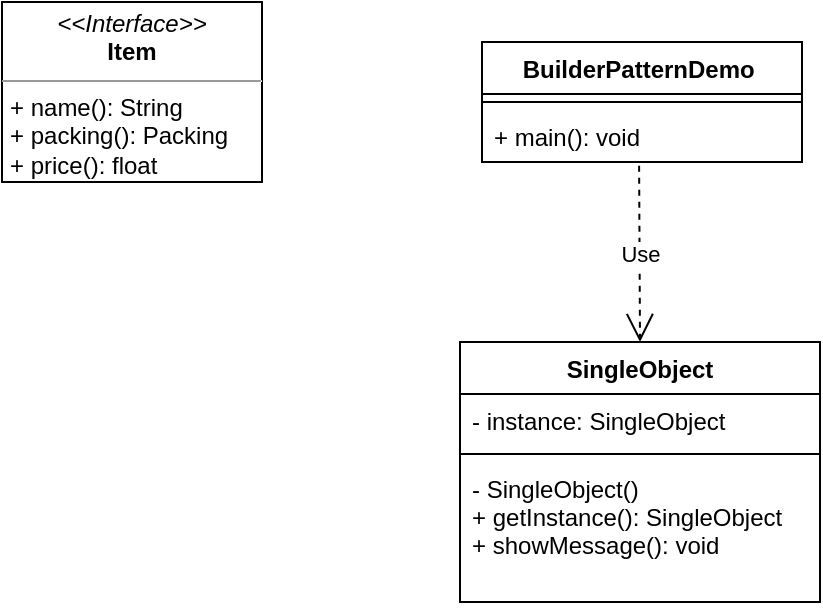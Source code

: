 <mxfile version="14.5.1" type="device"><diagram id="C5RBs43oDa-KdzZeNtuy" name="Page-1"><mxGraphModel dx="758" dy="529" grid="1" gridSize="10" guides="1" tooltips="1" connect="1" arrows="1" fold="1" page="1" pageScale="1" pageWidth="827" pageHeight="1169" math="0" shadow="0"><root><mxCell id="WIyWlLk6GJQsqaUBKTNV-0"/><mxCell id="WIyWlLk6GJQsqaUBKTNV-1" parent="WIyWlLk6GJQsqaUBKTNV-0"/><mxCell id="LAu1kJSAeW-GvgstIW_Q-1" value="BuilderPatternDemo " style="swimlane;fontStyle=1;align=center;verticalAlign=top;childLayout=stackLayout;horizontal=1;startSize=26;horizontalStack=0;resizeParent=1;resizeParentMax=0;resizeLast=0;collapsible=1;marginBottom=0;" parent="WIyWlLk6GJQsqaUBKTNV-1" vertex="1"><mxGeometry x="320" y="220" width="160" height="60" as="geometry"><mxRectangle x="320" y="220" width="170" height="26" as="alternateBounds"/></mxGeometry></mxCell><mxCell id="LAu1kJSAeW-GvgstIW_Q-3" value="" style="line;strokeWidth=1;fillColor=none;align=left;verticalAlign=middle;spacingTop=-1;spacingLeft=3;spacingRight=3;rotatable=0;labelPosition=right;points=[];portConstraint=eastwest;" parent="LAu1kJSAeW-GvgstIW_Q-1" vertex="1"><mxGeometry y="26" width="160" height="8" as="geometry"/></mxCell><mxCell id="LAu1kJSAeW-GvgstIW_Q-4" value="+ main(): void" style="text;strokeColor=none;fillColor=none;align=left;verticalAlign=top;spacingLeft=4;spacingRight=4;overflow=hidden;rotatable=0;points=[[0,0.5],[1,0.5]];portConstraint=eastwest;" parent="LAu1kJSAeW-GvgstIW_Q-1" vertex="1"><mxGeometry y="34" width="160" height="26" as="geometry"/></mxCell><mxCell id="LAu1kJSAeW-GvgstIW_Q-5" value="SingleObject" style="swimlane;fontStyle=1;align=center;verticalAlign=top;childLayout=stackLayout;horizontal=1;startSize=26;horizontalStack=0;resizeParent=1;resizeParentMax=0;resizeLast=0;collapsible=1;marginBottom=0;" parent="WIyWlLk6GJQsqaUBKTNV-1" vertex="1"><mxGeometry x="309" y="370" width="180" height="130" as="geometry"><mxRectangle x="309" y="370" width="110" height="26" as="alternateBounds"/></mxGeometry></mxCell><mxCell id="LAu1kJSAeW-GvgstIW_Q-6" value="- instance: SingleObject" style="text;strokeColor=none;fillColor=none;align=left;verticalAlign=top;spacingLeft=4;spacingRight=4;overflow=hidden;rotatable=0;points=[[0,0.5],[1,0.5]];portConstraint=eastwest;" parent="LAu1kJSAeW-GvgstIW_Q-5" vertex="1"><mxGeometry y="26" width="180" height="26" as="geometry"/></mxCell><mxCell id="LAu1kJSAeW-GvgstIW_Q-7" value="" style="line;strokeWidth=1;fillColor=none;align=left;verticalAlign=middle;spacingTop=-1;spacingLeft=3;spacingRight=3;rotatable=0;labelPosition=right;points=[];portConstraint=eastwest;" parent="LAu1kJSAeW-GvgstIW_Q-5" vertex="1"><mxGeometry y="52" width="180" height="8" as="geometry"/></mxCell><mxCell id="LAu1kJSAeW-GvgstIW_Q-8" value="- SingleObject()&#10;+ getInstance(): SingleObject&#10;+ showMessage(): void" style="text;strokeColor=none;fillColor=none;align=left;verticalAlign=top;spacingLeft=4;spacingRight=4;overflow=hidden;rotatable=0;points=[[0,0.5],[1,0.5]];portConstraint=eastwest;" parent="LAu1kJSAeW-GvgstIW_Q-5" vertex="1"><mxGeometry y="60" width="180" height="70" as="geometry"/></mxCell><mxCell id="LAu1kJSAeW-GvgstIW_Q-9" value="Use" style="endArrow=open;endSize=12;dashed=1;html=1;exitX=0.491;exitY=1.071;exitDx=0;exitDy=0;exitPerimeter=0;entryX=0.5;entryY=0;entryDx=0;entryDy=0;" parent="WIyWlLk6GJQsqaUBKTNV-1" source="LAu1kJSAeW-GvgstIW_Q-4" target="LAu1kJSAeW-GvgstIW_Q-5" edge="1"><mxGeometry width="160" relative="1" as="geometry"><mxPoint x="334" y="320" as="sourcePoint"/><mxPoint x="494" y="320" as="targetPoint"/></mxGeometry></mxCell><mxCell id="JdKi3Brc7fyZso6sESo0-0" value="&lt;p style=&quot;margin: 0px ; margin-top: 4px ; text-align: center&quot;&gt;&lt;i&gt;&amp;lt;&amp;lt;Interface&amp;gt;&amp;gt;&lt;/i&gt;&lt;br&gt;&lt;b&gt;Item&lt;/b&gt;&lt;/p&gt;&lt;hr size=&quot;1&quot;&gt;&lt;p style=&quot;margin: 0px ; margin-left: 4px&quot;&gt;+ name(): String&lt;br&gt;+ packing(): Packing&lt;/p&gt;&lt;p style=&quot;margin: 0px ; margin-left: 4px&quot;&gt;+ price(): float&lt;/p&gt;" style="verticalAlign=top;align=left;overflow=fill;fontSize=12;fontFamily=Helvetica;html=1;" vertex="1" parent="WIyWlLk6GJQsqaUBKTNV-1"><mxGeometry x="80" y="200" width="130" height="90" as="geometry"/></mxCell></root></mxGraphModel></diagram></mxfile>